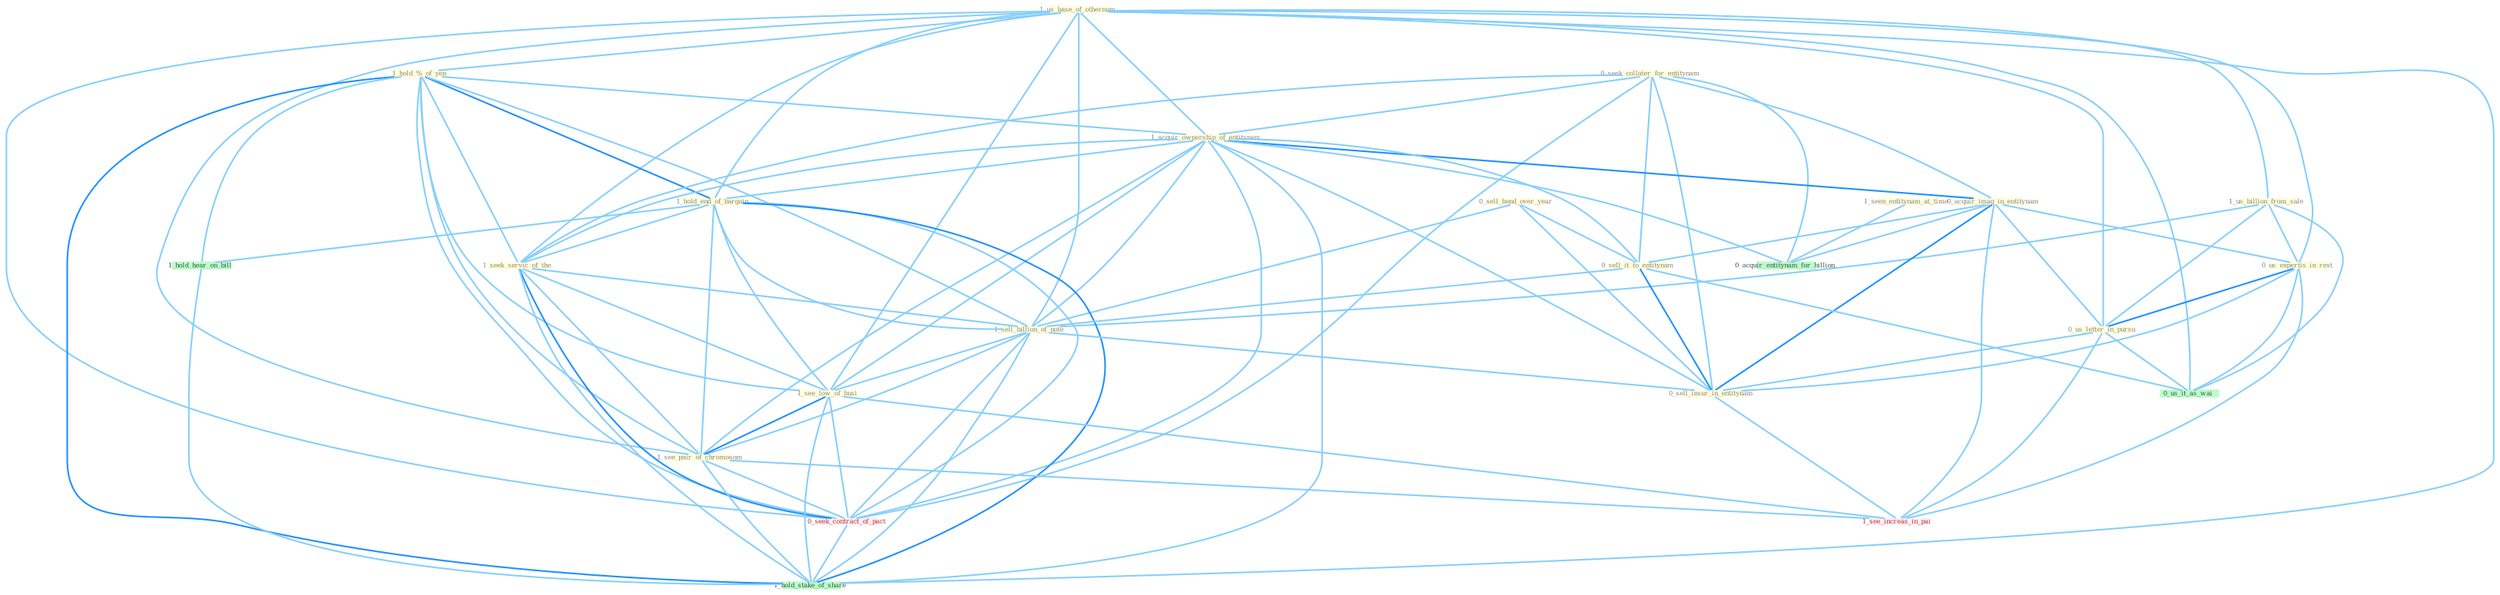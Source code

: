 Graph G{ 
    node
    [shape=polygon,style=filled,width=.5,height=.06,color="#BDFCC9",fixedsize=true,fontsize=4,
    fontcolor="#2f4f4f"];
    {node
    [color="#ffffe0", fontcolor="#8b7d6b"] "1_us_base_of_othernum " "1_hold_%_of_yen " "1_us_billion_from_sale " "0_seek_collater_for_entitynam " "1_acquir_ownership_of_entitynam " "0_acquir_imag_in_entitynam " "0_sell_bond_over_year " "1_hold_end_of_bargain " "0_sell_it_to_entitynam " "1_seek_servic_of_the " "1_sell_billion_of_note " "1_see_low_of_busi " "1_see_pair_of_chromosom " "0_us_expertis_in_rest " "1_seen_entitynam_at_time " "0_us_letter_in_pursu " "0_sell_insur_in_entitynam "}
{node [color="#fff0f5", fontcolor="#b22222"] "0_seek_contract_of_pact " "1_see_increas_in_pai "}
edge [color="#B0E2FF"];

	"1_us_base_of_othernum " -- "1_hold_%_of_yen " [w="1", color="#87cefa" ];
	"1_us_base_of_othernum " -- "1_us_billion_from_sale " [w="1", color="#87cefa" ];
	"1_us_base_of_othernum " -- "1_acquir_ownership_of_entitynam " [w="1", color="#87cefa" ];
	"1_us_base_of_othernum " -- "1_hold_end_of_bargain " [w="1", color="#87cefa" ];
	"1_us_base_of_othernum " -- "1_seek_servic_of_the " [w="1", color="#87cefa" ];
	"1_us_base_of_othernum " -- "1_sell_billion_of_note " [w="1", color="#87cefa" ];
	"1_us_base_of_othernum " -- "1_see_low_of_busi " [w="1", color="#87cefa" ];
	"1_us_base_of_othernum " -- "1_see_pair_of_chromosom " [w="1", color="#87cefa" ];
	"1_us_base_of_othernum " -- "0_us_expertis_in_rest " [w="1", color="#87cefa" ];
	"1_us_base_of_othernum " -- "0_us_letter_in_pursu " [w="1", color="#87cefa" ];
	"1_us_base_of_othernum " -- "0_seek_contract_of_pact " [w="1", color="#87cefa" ];
	"1_us_base_of_othernum " -- "0_us_it_as_wai " [w="1", color="#87cefa" ];
	"1_us_base_of_othernum " -- "1_hold_stake_of_share " [w="1", color="#87cefa" ];
	"1_hold_%_of_yen " -- "1_acquir_ownership_of_entitynam " [w="1", color="#87cefa" ];
	"1_hold_%_of_yen " -- "1_hold_end_of_bargain " [w="2", color="#1e90ff" , len=0.8];
	"1_hold_%_of_yen " -- "1_seek_servic_of_the " [w="1", color="#87cefa" ];
	"1_hold_%_of_yen " -- "1_sell_billion_of_note " [w="1", color="#87cefa" ];
	"1_hold_%_of_yen " -- "1_see_low_of_busi " [w="1", color="#87cefa" ];
	"1_hold_%_of_yen " -- "1_see_pair_of_chromosom " [w="1", color="#87cefa" ];
	"1_hold_%_of_yen " -- "0_seek_contract_of_pact " [w="1", color="#87cefa" ];
	"1_hold_%_of_yen " -- "1_hold_hear_on_bill " [w="1", color="#87cefa" ];
	"1_hold_%_of_yen " -- "1_hold_stake_of_share " [w="2", color="#1e90ff" , len=0.8];
	"1_us_billion_from_sale " -- "1_sell_billion_of_note " [w="1", color="#87cefa" ];
	"1_us_billion_from_sale " -- "0_us_expertis_in_rest " [w="1", color="#87cefa" ];
	"1_us_billion_from_sale " -- "0_us_letter_in_pursu " [w="1", color="#87cefa" ];
	"1_us_billion_from_sale " -- "0_us_it_as_wai " [w="1", color="#87cefa" ];
	"0_seek_collater_for_entitynam " -- "1_acquir_ownership_of_entitynam " [w="1", color="#87cefa" ];
	"0_seek_collater_for_entitynam " -- "0_acquir_imag_in_entitynam " [w="1", color="#87cefa" ];
	"0_seek_collater_for_entitynam " -- "0_sell_it_to_entitynam " [w="1", color="#87cefa" ];
	"0_seek_collater_for_entitynam " -- "1_seek_servic_of_the " [w="1", color="#87cefa" ];
	"0_seek_collater_for_entitynam " -- "0_sell_insur_in_entitynam " [w="1", color="#87cefa" ];
	"0_seek_collater_for_entitynam " -- "0_seek_contract_of_pact " [w="1", color="#87cefa" ];
	"0_seek_collater_for_entitynam " -- "0_acquir_entitynam_for_billion " [w="1", color="#87cefa" ];
	"1_acquir_ownership_of_entitynam " -- "0_acquir_imag_in_entitynam " [w="2", color="#1e90ff" , len=0.8];
	"1_acquir_ownership_of_entitynam " -- "1_hold_end_of_bargain " [w="1", color="#87cefa" ];
	"1_acquir_ownership_of_entitynam " -- "0_sell_it_to_entitynam " [w="1", color="#87cefa" ];
	"1_acquir_ownership_of_entitynam " -- "1_seek_servic_of_the " [w="1", color="#87cefa" ];
	"1_acquir_ownership_of_entitynam " -- "1_sell_billion_of_note " [w="1", color="#87cefa" ];
	"1_acquir_ownership_of_entitynam " -- "1_see_low_of_busi " [w="1", color="#87cefa" ];
	"1_acquir_ownership_of_entitynam " -- "1_see_pair_of_chromosom " [w="1", color="#87cefa" ];
	"1_acquir_ownership_of_entitynam " -- "0_sell_insur_in_entitynam " [w="1", color="#87cefa" ];
	"1_acquir_ownership_of_entitynam " -- "0_seek_contract_of_pact " [w="1", color="#87cefa" ];
	"1_acquir_ownership_of_entitynam " -- "0_acquir_entitynam_for_billion " [w="1", color="#87cefa" ];
	"1_acquir_ownership_of_entitynam " -- "1_hold_stake_of_share " [w="1", color="#87cefa" ];
	"0_acquir_imag_in_entitynam " -- "0_sell_it_to_entitynam " [w="1", color="#87cefa" ];
	"0_acquir_imag_in_entitynam " -- "0_us_expertis_in_rest " [w="1", color="#87cefa" ];
	"0_acquir_imag_in_entitynam " -- "0_us_letter_in_pursu " [w="1", color="#87cefa" ];
	"0_acquir_imag_in_entitynam " -- "0_sell_insur_in_entitynam " [w="2", color="#1e90ff" , len=0.8];
	"0_acquir_imag_in_entitynam " -- "0_acquir_entitynam_for_billion " [w="1", color="#87cefa" ];
	"0_acquir_imag_in_entitynam " -- "1_see_increas_in_pai " [w="1", color="#87cefa" ];
	"0_sell_bond_over_year " -- "0_sell_it_to_entitynam " [w="1", color="#87cefa" ];
	"0_sell_bond_over_year " -- "1_sell_billion_of_note " [w="1", color="#87cefa" ];
	"0_sell_bond_over_year " -- "0_sell_insur_in_entitynam " [w="1", color="#87cefa" ];
	"1_hold_end_of_bargain " -- "1_seek_servic_of_the " [w="1", color="#87cefa" ];
	"1_hold_end_of_bargain " -- "1_sell_billion_of_note " [w="1", color="#87cefa" ];
	"1_hold_end_of_bargain " -- "1_see_low_of_busi " [w="1", color="#87cefa" ];
	"1_hold_end_of_bargain " -- "1_see_pair_of_chromosom " [w="1", color="#87cefa" ];
	"1_hold_end_of_bargain " -- "0_seek_contract_of_pact " [w="1", color="#87cefa" ];
	"1_hold_end_of_bargain " -- "1_hold_hear_on_bill " [w="1", color="#87cefa" ];
	"1_hold_end_of_bargain " -- "1_hold_stake_of_share " [w="2", color="#1e90ff" , len=0.8];
	"0_sell_it_to_entitynam " -- "1_sell_billion_of_note " [w="1", color="#87cefa" ];
	"0_sell_it_to_entitynam " -- "0_sell_insur_in_entitynam " [w="2", color="#1e90ff" , len=0.8];
	"0_sell_it_to_entitynam " -- "0_us_it_as_wai " [w="1", color="#87cefa" ];
	"1_seek_servic_of_the " -- "1_sell_billion_of_note " [w="1", color="#87cefa" ];
	"1_seek_servic_of_the " -- "1_see_low_of_busi " [w="1", color="#87cefa" ];
	"1_seek_servic_of_the " -- "1_see_pair_of_chromosom " [w="1", color="#87cefa" ];
	"1_seek_servic_of_the " -- "0_seek_contract_of_pact " [w="2", color="#1e90ff" , len=0.8];
	"1_seek_servic_of_the " -- "1_hold_stake_of_share " [w="1", color="#87cefa" ];
	"1_sell_billion_of_note " -- "1_see_low_of_busi " [w="1", color="#87cefa" ];
	"1_sell_billion_of_note " -- "1_see_pair_of_chromosom " [w="1", color="#87cefa" ];
	"1_sell_billion_of_note " -- "0_sell_insur_in_entitynam " [w="1", color="#87cefa" ];
	"1_sell_billion_of_note " -- "0_seek_contract_of_pact " [w="1", color="#87cefa" ];
	"1_sell_billion_of_note " -- "1_hold_stake_of_share " [w="1", color="#87cefa" ];
	"1_see_low_of_busi " -- "1_see_pair_of_chromosom " [w="2", color="#1e90ff" , len=0.8];
	"1_see_low_of_busi " -- "0_seek_contract_of_pact " [w="1", color="#87cefa" ];
	"1_see_low_of_busi " -- "1_see_increas_in_pai " [w="1", color="#87cefa" ];
	"1_see_low_of_busi " -- "1_hold_stake_of_share " [w="1", color="#87cefa" ];
	"1_see_pair_of_chromosom " -- "0_seek_contract_of_pact " [w="1", color="#87cefa" ];
	"1_see_pair_of_chromosom " -- "1_see_increas_in_pai " [w="1", color="#87cefa" ];
	"1_see_pair_of_chromosom " -- "1_hold_stake_of_share " [w="1", color="#87cefa" ];
	"0_us_expertis_in_rest " -- "0_us_letter_in_pursu " [w="2", color="#1e90ff" , len=0.8];
	"0_us_expertis_in_rest " -- "0_sell_insur_in_entitynam " [w="1", color="#87cefa" ];
	"0_us_expertis_in_rest " -- "0_us_it_as_wai " [w="1", color="#87cefa" ];
	"0_us_expertis_in_rest " -- "1_see_increas_in_pai " [w="1", color="#87cefa" ];
	"1_seen_entitynam_at_time " -- "0_acquir_entitynam_for_billion " [w="1", color="#87cefa" ];
	"0_us_letter_in_pursu " -- "0_sell_insur_in_entitynam " [w="1", color="#87cefa" ];
	"0_us_letter_in_pursu " -- "0_us_it_as_wai " [w="1", color="#87cefa" ];
	"0_us_letter_in_pursu " -- "1_see_increas_in_pai " [w="1", color="#87cefa" ];
	"0_sell_insur_in_entitynam " -- "1_see_increas_in_pai " [w="1", color="#87cefa" ];
	"0_seek_contract_of_pact " -- "1_hold_stake_of_share " [w="1", color="#87cefa" ];
	"1_hold_hear_on_bill " -- "1_hold_stake_of_share " [w="1", color="#87cefa" ];
}